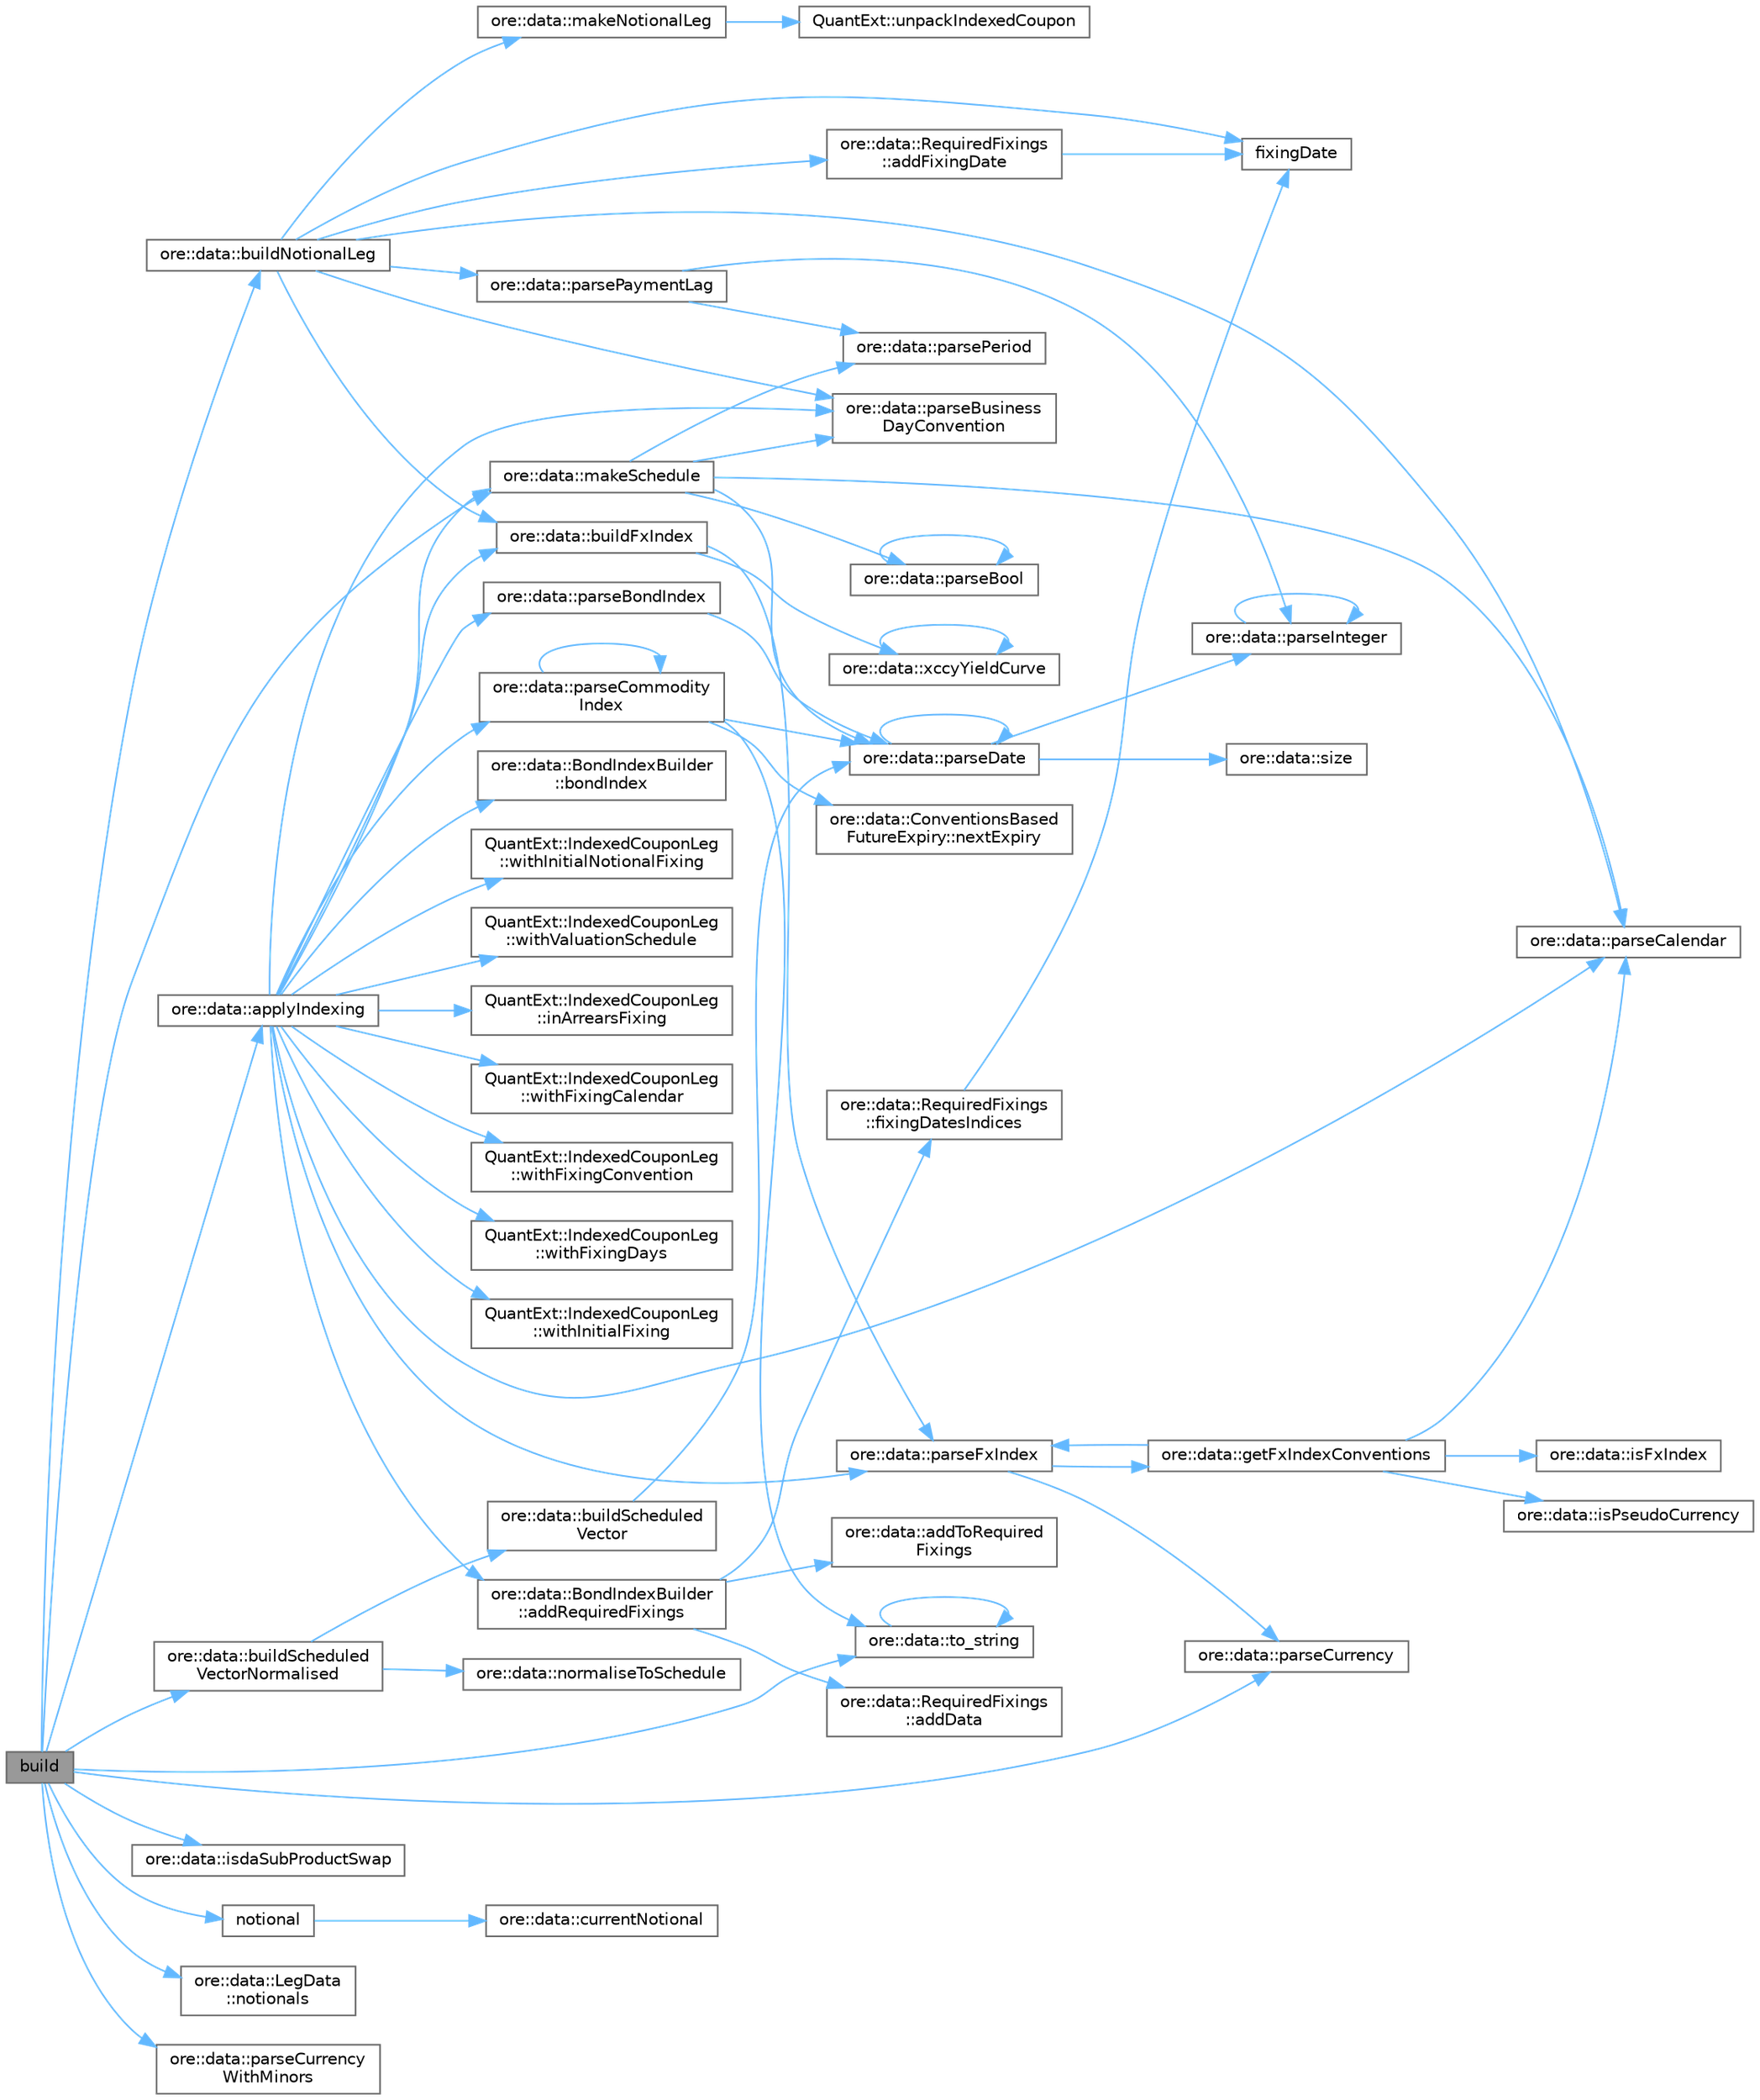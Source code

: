 digraph "build"
{
 // INTERACTIVE_SVG=YES
 // LATEX_PDF_SIZE
  bgcolor="transparent";
  edge [fontname=Helvetica,fontsize=10,labelfontname=Helvetica,labelfontsize=10];
  node [fontname=Helvetica,fontsize=10,shape=box,height=0.2,width=0.4];
  rankdir="LR";
  Node1 [label="build",height=0.2,width=0.4,color="gray40", fillcolor="grey60", style="filled", fontcolor="black",tooltip="Build QuantLib/QuantExt instrument, link pricing engine."];
  Node1 -> Node2 [color="steelblue1",style="solid"];
  Node2 [label="ore::data::applyIndexing",height=0.2,width=0.4,color="grey40", fillcolor="white", style="filled",URL="$namespaceore_1_1data.html#a445fe37fcb6ed264376329b7d70d58ee",tooltip=" "];
  Node2 -> Node3 [color="steelblue1",style="solid"];
  Node3 [label="ore::data::BondIndexBuilder\l::addRequiredFixings",height=0.2,width=0.4,color="grey40", fillcolor="white", style="filled",URL="$classore_1_1data_1_1_bond_index_builder.html#ae479124f9f93e301b0a9b63f603a7e07",tooltip=" "];
  Node3 -> Node4 [color="steelblue1",style="solid"];
  Node4 [label="ore::data::RequiredFixings\l::addData",height=0.2,width=0.4,color="grey40", fillcolor="white", style="filled",URL="$classore_1_1data_1_1_required_fixings.html#a6239d4397d1d7eb1de886f13bdc8d9d4",tooltip=" "];
  Node3 -> Node5 [color="steelblue1",style="solid"];
  Node5 [label="ore::data::addToRequired\lFixings",height=0.2,width=0.4,color="grey40", fillcolor="white", style="filled",URL="$namespaceore_1_1data.html#a6b589da29c2eae882d77c481a9e9fecf",tooltip=" "];
  Node3 -> Node6 [color="steelblue1",style="solid"];
  Node6 [label="ore::data::RequiredFixings\l::fixingDatesIndices",height=0.2,width=0.4,color="grey40", fillcolor="white", style="filled",URL="$classore_1_1data_1_1_required_fixings.html#a76939e80c80ff949b4568be7af749d37",tooltip=" "];
  Node6 -> Node7 [color="steelblue1",style="solid"];
  Node7 [label="fixingDate",height=0.2,width=0.4,color="grey40", fillcolor="white", style="filled",URL="C:/dev/ORE/documentation/QuantExt/doc/quantext.tag$namespace_quant_ext_1_1_zero_inflation.html#a57de786c1c8988b6da9d354282b4b370",tooltip=" "];
  Node2 -> Node8 [color="steelblue1",style="solid"];
  Node8 [label="ore::data::BondIndexBuilder\l::bondIndex",height=0.2,width=0.4,color="grey40", fillcolor="white", style="filled",URL="$classore_1_1data_1_1_bond_index_builder.html#aec9aadfbfa2a0be09df1b88a19e20fa0",tooltip=" "];
  Node2 -> Node9 [color="steelblue1",style="solid"];
  Node9 [label="ore::data::buildFxIndex",height=0.2,width=0.4,color="grey40", fillcolor="white", style="filled",URL="$namespaceore_1_1data.html#ade4be232275cfbb581d21fddbc01b7be",tooltip=" "];
  Node9 -> Node10 [color="steelblue1",style="solid"];
  Node10 [label="ore::data::parseFxIndex",height=0.2,width=0.4,color="grey40", fillcolor="white", style="filled",URL="$group__utilities.html#gaf0c22b2380b7865d6513ec50a6990bad",tooltip="Convert std::string to QuantExt::FxIndex."];
  Node10 -> Node11 [color="steelblue1",style="solid"];
  Node11 [label="ore::data::getFxIndexConventions",height=0.2,width=0.4,color="grey40", fillcolor="white", style="filled",URL="$namespaceore_1_1data.html#a924eb5d1881d31c82ac8abbdc15a5027",tooltip=" "];
  Node11 -> Node12 [color="steelblue1",style="solid"];
  Node12 [label="ore::data::isFxIndex",height=0.2,width=0.4,color="grey40", fillcolor="white", style="filled",URL="$namespaceore_1_1data.html#a123e19b0fac4f5124a8c26bad300de0e",tooltip=" "];
  Node11 -> Node13 [color="steelblue1",style="solid"];
  Node13 [label="ore::data::isPseudoCurrency",height=0.2,width=0.4,color="grey40", fillcolor="white", style="filled",URL="$group__utilities.html#gac0cf10eef45b9d706e29e7eb2ddddc90",tooltip="check for pseudo currency = precious metal or crypto currency *‍/"];
  Node11 -> Node14 [color="steelblue1",style="solid"];
  Node14 [label="ore::data::parseCalendar",height=0.2,width=0.4,color="grey40", fillcolor="white", style="filled",URL="$group__utilities.html#ga0f72d6fcccae10a674bdcd5095200f14",tooltip="Convert text to QuantLib::Calendar."];
  Node11 -> Node10 [color="steelblue1",style="solid"];
  Node10 -> Node15 [color="steelblue1",style="solid"];
  Node15 [label="ore::data::parseCurrency",height=0.2,width=0.4,color="grey40", fillcolor="white", style="filled",URL="$group__utilities.html#ga6e9e781a58e78200301c76161589fc7b",tooltip="Convert text to QuantLib::Currency."];
  Node9 -> Node16 [color="steelblue1",style="solid"];
  Node16 [label="ore::data::xccyYieldCurve",height=0.2,width=0.4,color="grey40", fillcolor="white", style="filled",URL="$namespaceore_1_1data.html#a6048fd87840c79258ed4e959f0555a2f",tooltip=" "];
  Node16 -> Node16 [color="steelblue1",style="solid"];
  Node2 -> Node17 [color="steelblue1",style="solid"];
  Node17 [label="QuantExt::IndexedCouponLeg\l::inArrearsFixing",height=0.2,width=0.4,color="grey40", fillcolor="white", style="filled",URL="C:/dev/ORE/documentation/QuantExt/doc/quantext.tag$class_quant_ext_1_1_indexed_coupon_leg.html#a5ef0dba250a413818e5476474e2d95f5",tooltip=" "];
  Node2 -> Node18 [color="steelblue1",style="solid"];
  Node18 [label="ore::data::makeSchedule",height=0.2,width=0.4,color="grey40", fillcolor="white", style="filled",URL="$namespaceore_1_1data.html#af158e922cf963a59228878344ca5858d",tooltip=" "];
  Node18 -> Node19 [color="steelblue1",style="solid"];
  Node19 [label="ore::data::parseBool",height=0.2,width=0.4,color="grey40", fillcolor="white", style="filled",URL="$group__utilities.html#ga94621f11193864fa1338296232dc5be9",tooltip="Convert text to bool."];
  Node19 -> Node19 [color="steelblue1",style="solid"];
  Node18 -> Node20 [color="steelblue1",style="solid"];
  Node20 [label="ore::data::parseBusiness\lDayConvention",height=0.2,width=0.4,color="grey40", fillcolor="white", style="filled",URL="$group__utilities.html#ga86adcf55f91e340ff40783964666e732",tooltip="Convert text to QuantLib::BusinessDayConvention."];
  Node18 -> Node14 [color="steelblue1",style="solid"];
  Node18 -> Node21 [color="steelblue1",style="solid"];
  Node21 [label="ore::data::parseDate",height=0.2,width=0.4,color="grey40", fillcolor="white", style="filled",URL="$group__utilities.html#ga59b5fdda574d90facae95dec2d13040d",tooltip="Convert std::string to QuantLib::Date."];
  Node21 -> Node21 [color="steelblue1",style="solid"];
  Node21 -> Node22 [color="steelblue1",style="solid"];
  Node22 [label="ore::data::parseInteger",height=0.2,width=0.4,color="grey40", fillcolor="white", style="filled",URL="$group__utilities.html#gaecd67eda4fb5f4859bb8f6d383547721",tooltip="Convert text to QuantLib::Integer."];
  Node22 -> Node22 [color="steelblue1",style="solid"];
  Node21 -> Node23 [color="steelblue1",style="solid"];
  Node23 [label="ore::data::size",height=0.2,width=0.4,color="grey40", fillcolor="white", style="filled",URL="$namespaceore_1_1data.html#a777e216dee6069b548bb87da7152699e",tooltip=" "];
  Node18 -> Node24 [color="steelblue1",style="solid"];
  Node24 [label="ore::data::parsePeriod",height=0.2,width=0.4,color="grey40", fillcolor="white", style="filled",URL="$group__utilities.html#ga8e0623e2cb01e250e9cfec4619256208",tooltip="Convert text to QuantLib::Period."];
  Node2 -> Node25 [color="steelblue1",style="solid"];
  Node25 [label="ore::data::parseBondIndex",height=0.2,width=0.4,color="grey40", fillcolor="white", style="filled",URL="$group__utilities.html#ga58a69667a8ce68faabb184cafbb658ae",tooltip="Convert std::string to QuantExt::BondIndex."];
  Node25 -> Node21 [color="steelblue1",style="solid"];
  Node2 -> Node20 [color="steelblue1",style="solid"];
  Node2 -> Node14 [color="steelblue1",style="solid"];
  Node2 -> Node26 [color="steelblue1",style="solid"];
  Node26 [label="ore::data::parseCommodity\lIndex",height=0.2,width=0.4,color="grey40", fillcolor="white", style="filled",URL="$namespaceore_1_1data.html#a1d5a62f54d619803ecebbe09dc93d7d9",tooltip=" "];
  Node26 -> Node27 [color="steelblue1",style="solid"];
  Node27 [label="ore::data::ConventionsBased\lFutureExpiry::nextExpiry",height=0.2,width=0.4,color="grey40", fillcolor="white", style="filled",URL="$classore_1_1data_1_1_conventions_based_future_expiry.html#a2bd20c07171472e89c54943f2da6dffd",tooltip=" "];
  Node26 -> Node26 [color="steelblue1",style="solid"];
  Node26 -> Node21 [color="steelblue1",style="solid"];
  Node26 -> Node28 [color="steelblue1",style="solid"];
  Node28 [label="ore::data::to_string",height=0.2,width=0.4,color="grey40", fillcolor="white", style="filled",URL="$namespaceore_1_1data.html#a86651dfeb5c18ee891f7a4734d8cf455",tooltip=" "];
  Node28 -> Node28 [color="steelblue1",style="solid"];
  Node2 -> Node10 [color="steelblue1",style="solid"];
  Node2 -> Node29 [color="steelblue1",style="solid"];
  Node29 [label="QuantExt::IndexedCouponLeg\l::withFixingCalendar",height=0.2,width=0.4,color="grey40", fillcolor="white", style="filled",URL="C:/dev/ORE/documentation/QuantExt/doc/quantext.tag$class_quant_ext_1_1_indexed_coupon_leg.html#a5c41340265a3749014cc9a92104ef5b9",tooltip=" "];
  Node2 -> Node30 [color="steelblue1",style="solid"];
  Node30 [label="QuantExt::IndexedCouponLeg\l::withFixingConvention",height=0.2,width=0.4,color="grey40", fillcolor="white", style="filled",URL="C:/dev/ORE/documentation/QuantExt/doc/quantext.tag$class_quant_ext_1_1_indexed_coupon_leg.html#ae08d19faf902165220b4353785c82071",tooltip=" "];
  Node2 -> Node31 [color="steelblue1",style="solid"];
  Node31 [label="QuantExt::IndexedCouponLeg\l::withFixingDays",height=0.2,width=0.4,color="grey40", fillcolor="white", style="filled",URL="C:/dev/ORE/documentation/QuantExt/doc/quantext.tag$class_quant_ext_1_1_indexed_coupon_leg.html#a8ee13a8fbb19f67a47c77fddbd1bca2f",tooltip=" "];
  Node2 -> Node32 [color="steelblue1",style="solid"];
  Node32 [label="QuantExt::IndexedCouponLeg\l::withInitialFixing",height=0.2,width=0.4,color="grey40", fillcolor="white", style="filled",URL="C:/dev/ORE/documentation/QuantExt/doc/quantext.tag$class_quant_ext_1_1_indexed_coupon_leg.html#a65f2f85e9c92871feff4bae1df150ad7",tooltip=" "];
  Node2 -> Node33 [color="steelblue1",style="solid"];
  Node33 [label="QuantExt::IndexedCouponLeg\l::withInitialNotionalFixing",height=0.2,width=0.4,color="grey40", fillcolor="white", style="filled",URL="C:/dev/ORE/documentation/QuantExt/doc/quantext.tag$class_quant_ext_1_1_indexed_coupon_leg.html#a120c4a8fbdc82e46c9b520b5d1c0b494",tooltip=" "];
  Node2 -> Node34 [color="steelblue1",style="solid"];
  Node34 [label="QuantExt::IndexedCouponLeg\l::withValuationSchedule",height=0.2,width=0.4,color="grey40", fillcolor="white", style="filled",URL="C:/dev/ORE/documentation/QuantExt/doc/quantext.tag$class_quant_ext_1_1_indexed_coupon_leg.html#aaaf3214e2f02158e269ed7a7ecee1770",tooltip=" "];
  Node1 -> Node35 [color="steelblue1",style="solid"];
  Node35 [label="ore::data::buildNotionalLeg",height=0.2,width=0.4,color="grey40", fillcolor="white", style="filled",URL="$namespaceore_1_1data.html#a4a1f489aaefd95989a88a7b10ab23cfc",tooltip=" "];
  Node35 -> Node36 [color="steelblue1",style="solid"];
  Node36 [label="ore::data::RequiredFixings\l::addFixingDate",height=0.2,width=0.4,color="grey40", fillcolor="white", style="filled",URL="$classore_1_1data_1_1_required_fixings.html#ae12e0cc681b4cc2d31b7ee2acc16e99c",tooltip=" "];
  Node36 -> Node7 [color="steelblue1",style="solid"];
  Node35 -> Node9 [color="steelblue1",style="solid"];
  Node35 -> Node7 [color="steelblue1",style="solid"];
  Node35 -> Node37 [color="steelblue1",style="solid"];
  Node37 [label="ore::data::makeNotionalLeg",height=0.2,width=0.4,color="grey40", fillcolor="white", style="filled",URL="$namespaceore_1_1data.html#ae0e87506a8df9d5f518734d3b1a28ab3",tooltip=" "];
  Node37 -> Node38 [color="steelblue1",style="solid"];
  Node38 [label="QuantExt::unpackIndexedCoupon",height=0.2,width=0.4,color="grey40", fillcolor="white", style="filled",URL="C:/dev/ORE/documentation/QuantExt/doc/quantext.tag$namespace_quant_ext.html#a2fbdcf775a469730892895d65ec4decc",tooltip=" "];
  Node35 -> Node20 [color="steelblue1",style="solid"];
  Node35 -> Node14 [color="steelblue1",style="solid"];
  Node35 -> Node39 [color="steelblue1",style="solid"];
  Node39 [label="ore::data::parsePaymentLag",height=0.2,width=0.4,color="grey40", fillcolor="white", style="filled",URL="$group__utilities.html#gaaccd32117e7bb7cbec793de579976cc8",tooltip="Convert text to PaymentLag."];
  Node39 -> Node22 [color="steelblue1",style="solid"];
  Node39 -> Node24 [color="steelblue1",style="solid"];
  Node1 -> Node40 [color="steelblue1",style="solid"];
  Node40 [label="ore::data::buildScheduled\lVectorNormalised",height=0.2,width=0.4,color="grey40", fillcolor="white", style="filled",URL="$namespaceore_1_1data.html#a0ac332ac8261c00686a95df64cf16560",tooltip=" "];
  Node40 -> Node41 [color="steelblue1",style="solid"];
  Node41 [label="ore::data::buildScheduled\lVector",height=0.2,width=0.4,color="grey40", fillcolor="white", style="filled",URL="$namespaceore_1_1data.html#a9206da3667d412d6992de0f3909beef2",tooltip=" "];
  Node41 -> Node21 [color="steelblue1",style="solid"];
  Node40 -> Node42 [color="steelblue1",style="solid"];
  Node42 [label="ore::data::normaliseToSchedule",height=0.2,width=0.4,color="grey40", fillcolor="white", style="filled",URL="$namespaceore_1_1data.html#a05260d9174de60219e7cd128e76819f0",tooltip=" "];
  Node1 -> Node43 [color="steelblue1",style="solid"];
  Node43 [label="ore::data::isdaSubProductSwap",height=0.2,width=0.4,color="grey40", fillcolor="white", style="filled",URL="$namespaceore_1_1data.html#a675c4c699f11e54c77f2df5d06f0f025",tooltip=" "];
  Node1 -> Node18 [color="steelblue1",style="solid"];
  Node1 -> Node44 [color="steelblue1",style="solid"];
  Node44 [label="notional",height=0.2,width=0.4,color="grey40", fillcolor="white", style="filled",URL="$classore_1_1data_1_1_swap.html#a70619a91ccb26e89d3e8b56e39fd19ab",tooltip="Return the current notional in npvCurrency. See individual sub-classes for the precise definition."];
  Node44 -> Node45 [color="steelblue1",style="solid"];
  Node45 [label="ore::data::currentNotional",height=0.2,width=0.4,color="grey40", fillcolor="white", style="filled",URL="$namespaceore_1_1data.html#a43e91fce1c1cb13a28fa91d7d893109d",tooltip=" "];
  Node1 -> Node46 [color="steelblue1",style="solid"];
  Node46 [label="ore::data::LegData\l::notionals",height=0.2,width=0.4,color="grey40", fillcolor="white", style="filled",URL="$classore_1_1data_1_1_leg_data.html#ae2ab29deb3c2023559ce9413f534ba1f",tooltip=" "];
  Node1 -> Node15 [color="steelblue1",style="solid"];
  Node1 -> Node47 [color="steelblue1",style="solid"];
  Node47 [label="ore::data::parseCurrency\lWithMinors",height=0.2,width=0.4,color="grey40", fillcolor="white", style="filled",URL="$group__utilities.html#ga5816082aca07feca7ec905758bd09392",tooltip="Convert text to QuantLib::Currency."];
  Node1 -> Node28 [color="steelblue1",style="solid"];
}
